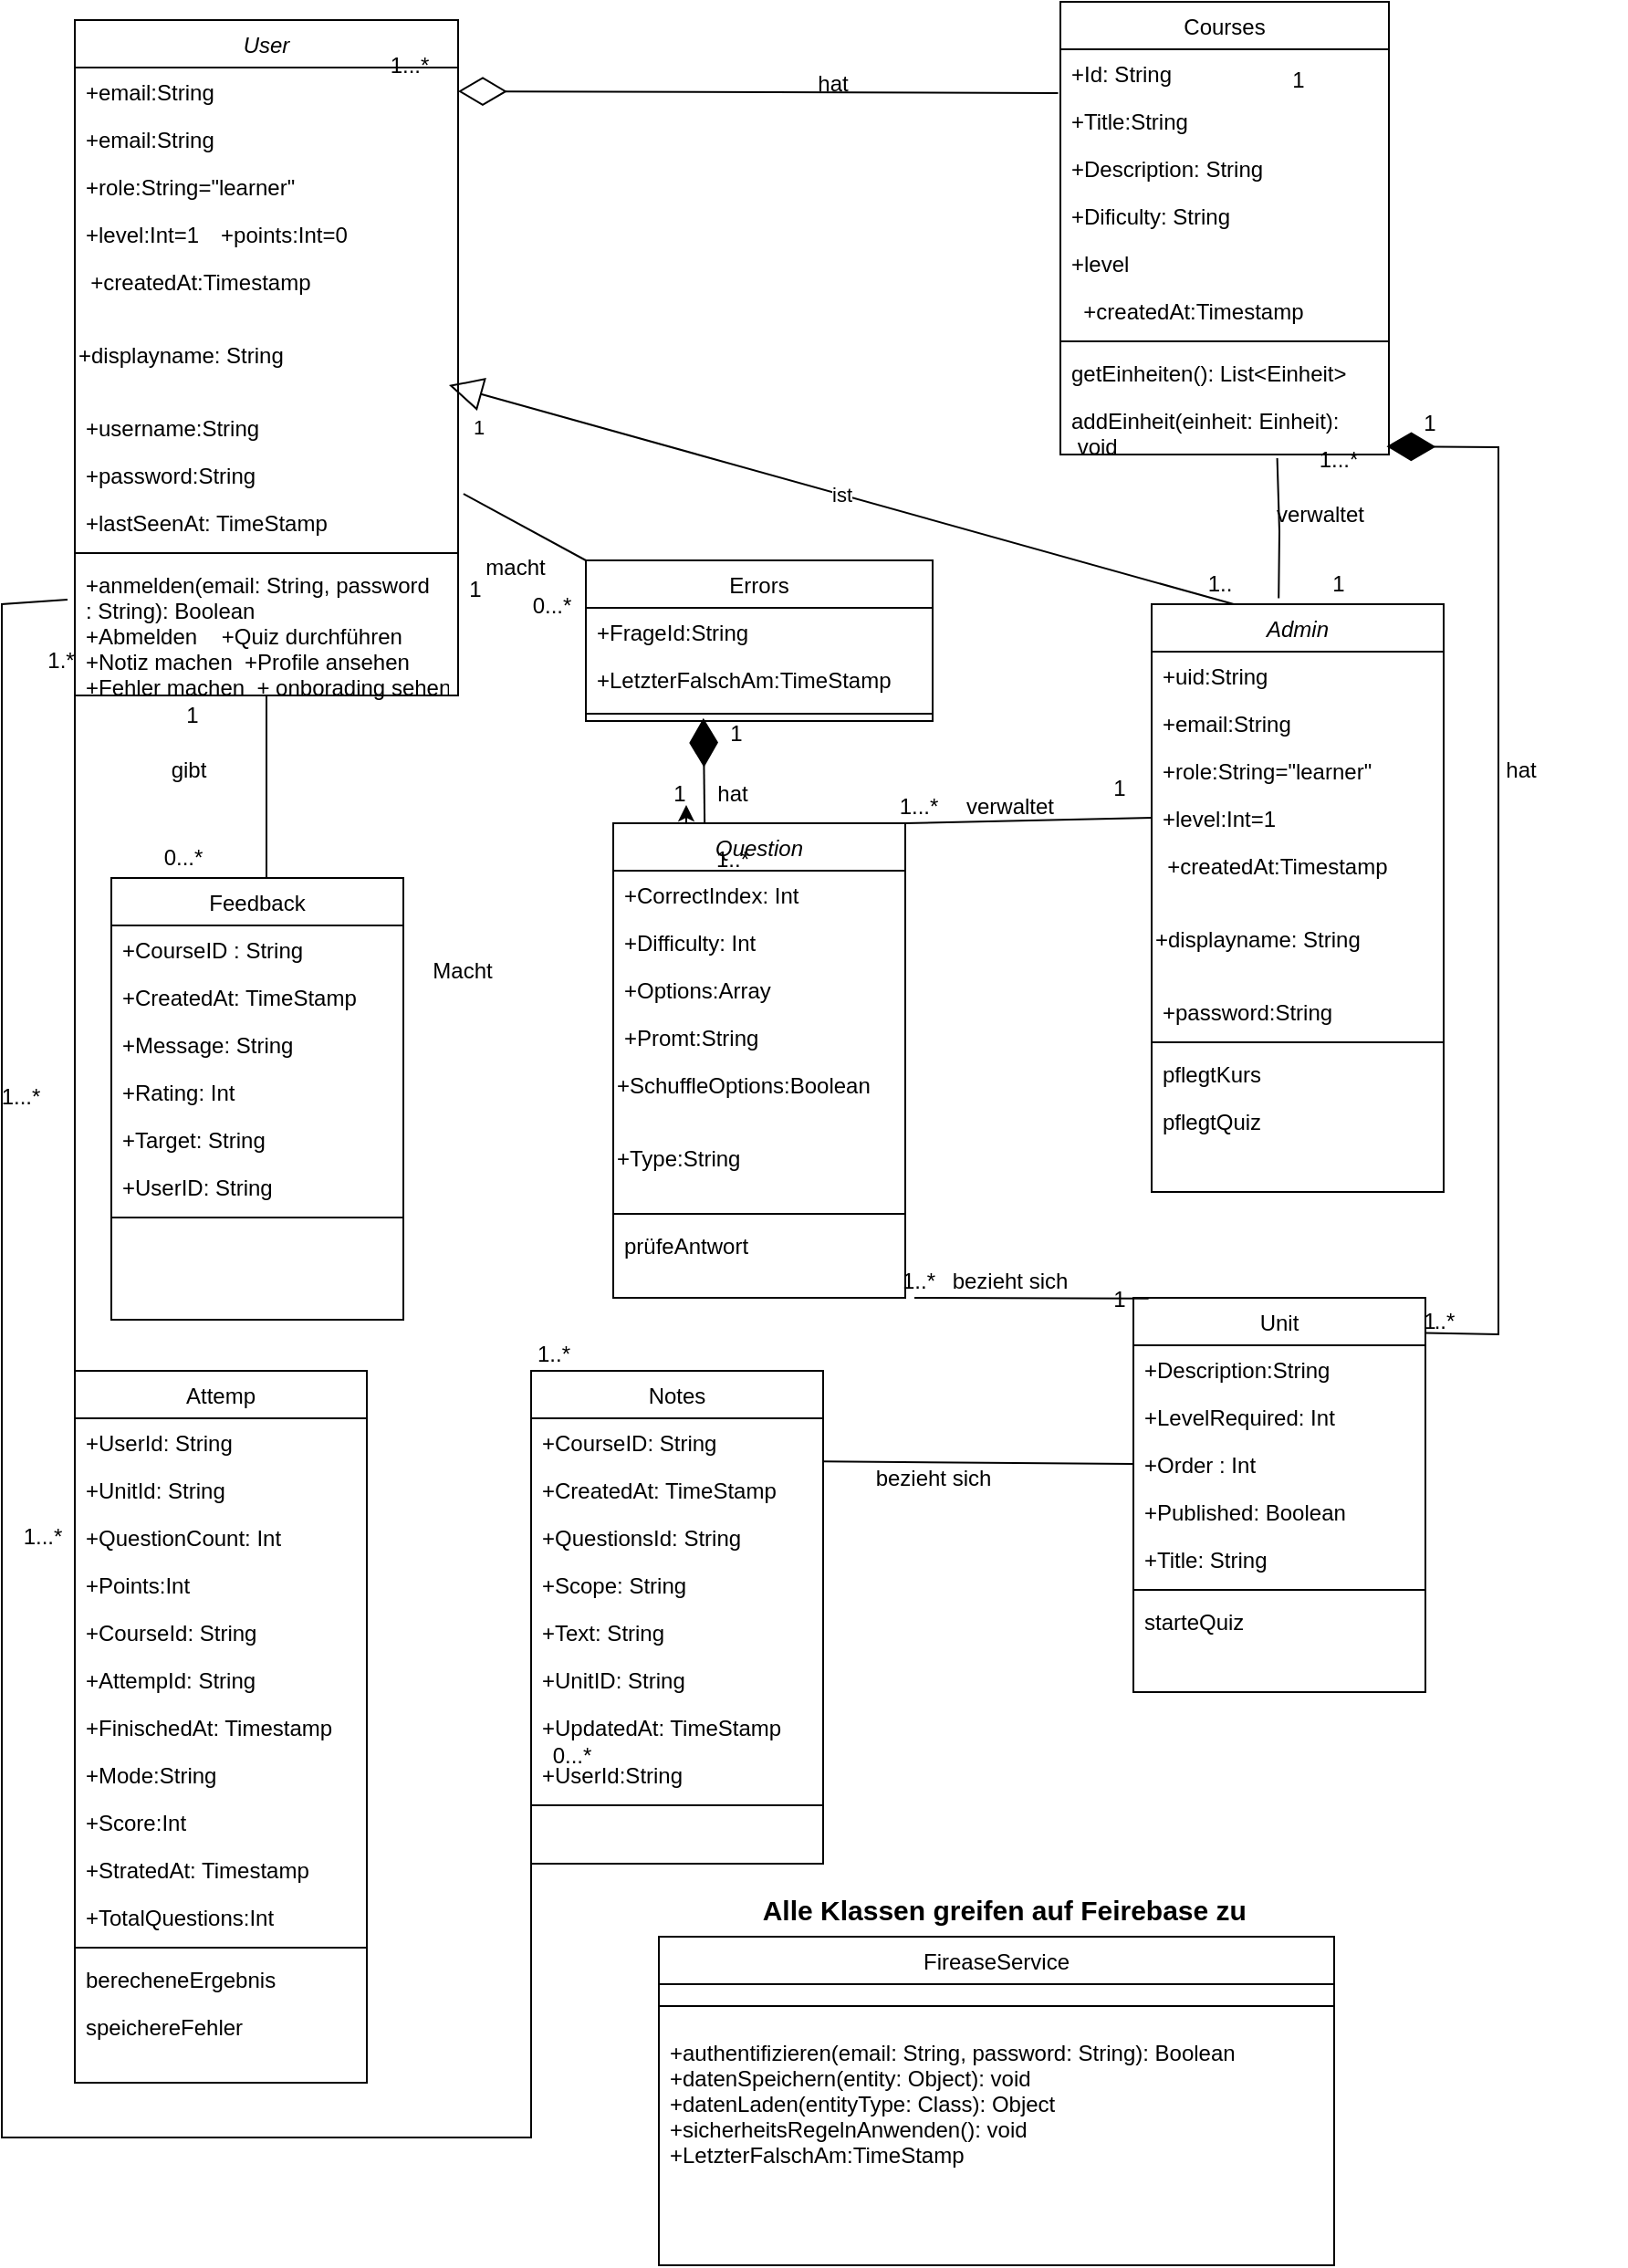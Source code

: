 <mxfile version="28.2.5">
  <diagram id="C5RBs43oDa-KdzZeNtuy" name="Page-1">
    <mxGraphModel dx="1303" dy="783" grid="1" gridSize="10" guides="1" tooltips="1" connect="1" arrows="1" fold="1" page="1" pageScale="1" pageWidth="827" pageHeight="1169" math="0" shadow="0">
      <root>
        <mxCell id="WIyWlLk6GJQsqaUBKTNV-0" />
        <mxCell id="WIyWlLk6GJQsqaUBKTNV-1" parent="WIyWlLk6GJQsqaUBKTNV-0" />
        <mxCell id="zkfFHV4jXpPFQw0GAbJ--0" value="User" style="swimlane;fontStyle=2;align=center;verticalAlign=top;childLayout=stackLayout;horizontal=1;startSize=26;horizontalStack=0;resizeParent=1;resizeLast=0;collapsible=1;marginBottom=0;rounded=0;shadow=0;strokeWidth=1;" parent="WIyWlLk6GJQsqaUBKTNV-1" vertex="1">
          <mxGeometry x="60" y="40" width="210" height="370" as="geometry">
            <mxRectangle x="230" y="140" width="160" height="26" as="alternateBounds" />
          </mxGeometry>
        </mxCell>
        <mxCell id="zkfFHV4jXpPFQw0GAbJ--2" value="+email:String" style="text;align=left;verticalAlign=top;spacingLeft=4;spacingRight=4;overflow=hidden;rotatable=0;points=[[0,0.5],[1,0.5]];portConstraint=eastwest;rounded=0;shadow=0;html=0;" parent="zkfFHV4jXpPFQw0GAbJ--0" vertex="1">
          <mxGeometry y="26" width="210" height="26" as="geometry" />
        </mxCell>
        <mxCell id="rGgKMOT6_fQqykuTg_0c-63" value="+email:String" style="text;align=left;verticalAlign=top;spacingLeft=4;spacingRight=4;overflow=hidden;rotatable=0;points=[[0,0.5],[1,0.5]];portConstraint=eastwest;rounded=0;shadow=0;html=0;" parent="zkfFHV4jXpPFQw0GAbJ--0" vertex="1">
          <mxGeometry y="52" width="210" height="26" as="geometry" />
        </mxCell>
        <mxCell id="zkfFHV4jXpPFQw0GAbJ--3" value="+role:String=&quot;learner&quot;" style="text;align=left;verticalAlign=top;spacingLeft=4;spacingRight=4;overflow=hidden;rotatable=0;points=[[0,0.5],[1,0.5]];portConstraint=eastwest;rounded=0;shadow=0;html=0;" parent="zkfFHV4jXpPFQw0GAbJ--0" vertex="1">
          <mxGeometry y="78" width="210" height="26" as="geometry" />
        </mxCell>
        <mxCell id="rGgKMOT6_fQqykuTg_0c-1" value="+level:Int=1 +points:Int=0" style="text;align=left;verticalAlign=top;spacingLeft=4;spacingRight=4;overflow=hidden;rotatable=0;points=[[0,0.5],[1,0.5]];portConstraint=eastwest;rounded=0;shadow=0;html=0;" parent="zkfFHV4jXpPFQw0GAbJ--0" vertex="1">
          <mxGeometry y="104" width="210" height="26" as="geometry" />
        </mxCell>
        <mxCell id="rGgKMOT6_fQqykuTg_0c-2" value="&amp;nbsp; +createdAt:Timestamp" style="text;whiteSpace=wrap;html=1;" parent="zkfFHV4jXpPFQw0GAbJ--0" vertex="1">
          <mxGeometry y="130" width="210" height="40" as="geometry" />
        </mxCell>
        <mxCell id="rGgKMOT6_fQqykuTg_0c-4" value="+displayname: String" style="text;whiteSpace=wrap;html=1;" parent="zkfFHV4jXpPFQw0GAbJ--0" vertex="1">
          <mxGeometry y="170" width="210" height="40" as="geometry" />
        </mxCell>
        <mxCell id="rGgKMOT6_fQqykuTg_0c-67" value="+username:String" style="text;align=left;verticalAlign=top;spacingLeft=4;spacingRight=4;overflow=hidden;rotatable=0;points=[[0,0.5],[1,0.5]];portConstraint=eastwest;rounded=0;shadow=0;html=0;" parent="zkfFHV4jXpPFQw0GAbJ--0" vertex="1">
          <mxGeometry y="210" width="210" height="26" as="geometry" />
        </mxCell>
        <mxCell id="rGgKMOT6_fQqykuTg_0c-6" value="+password:String" style="text;align=left;verticalAlign=top;spacingLeft=4;spacingRight=4;overflow=hidden;rotatable=0;points=[[0,0.5],[1,0.5]];portConstraint=eastwest;rounded=0;shadow=0;html=0;" parent="zkfFHV4jXpPFQw0GAbJ--0" vertex="1">
          <mxGeometry y="236" width="210" height="26" as="geometry" />
        </mxCell>
        <mxCell id="rGgKMOT6_fQqykuTg_0c-66" value="+lastSeenAt: TimeStamp" style="text;align=left;verticalAlign=top;spacingLeft=4;spacingRight=4;overflow=hidden;rotatable=0;points=[[0,0.5],[1,0.5]];portConstraint=eastwest;rounded=0;shadow=0;html=0;" parent="zkfFHV4jXpPFQw0GAbJ--0" vertex="1">
          <mxGeometry y="262" width="210" height="26" as="geometry" />
        </mxCell>
        <mxCell id="zkfFHV4jXpPFQw0GAbJ--4" value="" style="line;html=1;strokeWidth=1;align=left;verticalAlign=middle;spacingTop=-1;spacingLeft=3;spacingRight=3;rotatable=0;labelPosition=right;points=[];portConstraint=eastwest;" parent="zkfFHV4jXpPFQw0GAbJ--0" vertex="1">
          <mxGeometry y="288" width="210" height="8" as="geometry" />
        </mxCell>
        <mxCell id="zkfFHV4jXpPFQw0GAbJ--5" value="+anmelden(email: String, password&#xa;: String): Boolean&#xa;+Abmelden    +Quiz durchführen&#xa;+Notiz machen  +Profile ansehen&#xa;+Fehler machen  + onborading sehen&#xa;" style="text;align=left;verticalAlign=top;spacingLeft=4;spacingRight=4;overflow=hidden;rotatable=0;points=[[0,0.5],[1,0.5]];portConstraint=eastwest;" parent="zkfFHV4jXpPFQw0GAbJ--0" vertex="1">
          <mxGeometry y="296" width="210" height="74" as="geometry" />
        </mxCell>
        <mxCell id="zkfFHV4jXpPFQw0GAbJ--13" value="Errors" style="swimlane;fontStyle=0;align=center;verticalAlign=top;childLayout=stackLayout;horizontal=1;startSize=26;horizontalStack=0;resizeParent=1;resizeLast=0;collapsible=1;marginBottom=0;rounded=0;shadow=0;strokeWidth=1;" parent="WIyWlLk6GJQsqaUBKTNV-1" vertex="1">
          <mxGeometry x="340" y="336" width="190" height="88" as="geometry">
            <mxRectangle x="340" y="380" width="170" height="26" as="alternateBounds" />
          </mxGeometry>
        </mxCell>
        <mxCell id="zkfFHV4jXpPFQw0GAbJ--14" value="+FrageId:String" style="text;align=left;verticalAlign=top;spacingLeft=4;spacingRight=4;overflow=hidden;rotatable=0;points=[[0,0.5],[1,0.5]];portConstraint=eastwest;" parent="zkfFHV4jXpPFQw0GAbJ--13" vertex="1">
          <mxGeometry y="26" width="190" height="26" as="geometry" />
        </mxCell>
        <mxCell id="rGgKMOT6_fQqykuTg_0c-87" value="+LetzterFalschAm:TimeStamp" style="text;align=left;verticalAlign=top;spacingLeft=4;spacingRight=4;overflow=hidden;rotatable=0;points=[[0,0.5],[1,0.5]];portConstraint=eastwest;" parent="zkfFHV4jXpPFQw0GAbJ--13" vertex="1">
          <mxGeometry y="52" width="190" height="28" as="geometry" />
        </mxCell>
        <mxCell id="zkfFHV4jXpPFQw0GAbJ--15" value="" style="line;html=1;strokeWidth=1;align=left;verticalAlign=middle;spacingTop=-1;spacingLeft=3;spacingRight=3;rotatable=0;labelPosition=right;points=[];portConstraint=eastwest;" parent="zkfFHV4jXpPFQw0GAbJ--13" vertex="1">
          <mxGeometry y="80" width="190" height="8" as="geometry" />
        </mxCell>
        <mxCell id="zkfFHV4jXpPFQw0GAbJ--17" value="Courses" style="swimlane;fontStyle=0;align=center;verticalAlign=top;childLayout=stackLayout;horizontal=1;startSize=26;horizontalStack=0;resizeParent=1;resizeLast=0;collapsible=1;marginBottom=0;rounded=0;shadow=0;strokeWidth=1;" parent="WIyWlLk6GJQsqaUBKTNV-1" vertex="1">
          <mxGeometry x="600" y="30" width="180" height="248" as="geometry">
            <mxRectangle x="550" y="140" width="160" height="26" as="alternateBounds" />
          </mxGeometry>
        </mxCell>
        <mxCell id="zkfFHV4jXpPFQw0GAbJ--18" value="+Id: String" style="text;align=left;verticalAlign=top;spacingLeft=4;spacingRight=4;overflow=hidden;rotatable=0;points=[[0,0.5],[1,0.5]];portConstraint=eastwest;" parent="zkfFHV4jXpPFQw0GAbJ--17" vertex="1">
          <mxGeometry y="26" width="180" height="26" as="geometry" />
        </mxCell>
        <mxCell id="zkfFHV4jXpPFQw0GAbJ--19" value="+Title:String" style="text;align=left;verticalAlign=top;spacingLeft=4;spacingRight=4;overflow=hidden;rotatable=0;points=[[0,0.5],[1,0.5]];portConstraint=eastwest;rounded=0;shadow=0;html=0;" parent="zkfFHV4jXpPFQw0GAbJ--17" vertex="1">
          <mxGeometry y="52" width="180" height="26" as="geometry" />
        </mxCell>
        <mxCell id="zkfFHV4jXpPFQw0GAbJ--20" value="+Description: String" style="text;align=left;verticalAlign=top;spacingLeft=4;spacingRight=4;overflow=hidden;rotatable=0;points=[[0,0.5],[1,0.5]];portConstraint=eastwest;rounded=0;shadow=0;html=0;" parent="zkfFHV4jXpPFQw0GAbJ--17" vertex="1">
          <mxGeometry y="78" width="180" height="26" as="geometry" />
        </mxCell>
        <mxCell id="zkfFHV4jXpPFQw0GAbJ--21" value="+Dificulty: String" style="text;align=left;verticalAlign=top;spacingLeft=4;spacingRight=4;overflow=hidden;rotatable=0;points=[[0,0.5],[1,0.5]];portConstraint=eastwest;rounded=0;shadow=0;html=0;" parent="zkfFHV4jXpPFQw0GAbJ--17" vertex="1">
          <mxGeometry y="104" width="180" height="26" as="geometry" />
        </mxCell>
        <mxCell id="rGgKMOT6_fQqykuTg_0c-62" value="+level" style="text;align=left;verticalAlign=top;spacingLeft=4;spacingRight=4;overflow=hidden;rotatable=0;points=[[0,0.5],[1,0.5]];portConstraint=eastwest;rounded=0;shadow=0;html=0;" parent="zkfFHV4jXpPFQw0GAbJ--17" vertex="1">
          <mxGeometry y="130" width="180" height="26" as="geometry" />
        </mxCell>
        <mxCell id="zkfFHV4jXpPFQw0GAbJ--22" value="  +createdAt:Timestamp" style="text;align=left;verticalAlign=top;spacingLeft=4;spacingRight=4;overflow=hidden;rotatable=0;points=[[0,0.5],[1,0.5]];portConstraint=eastwest;rounded=0;shadow=0;html=0;" parent="zkfFHV4jXpPFQw0GAbJ--17" vertex="1">
          <mxGeometry y="156" width="180" height="26" as="geometry" />
        </mxCell>
        <mxCell id="zkfFHV4jXpPFQw0GAbJ--23" value="" style="line;html=1;strokeWidth=1;align=left;verticalAlign=middle;spacingTop=-1;spacingLeft=3;spacingRight=3;rotatable=0;labelPosition=right;points=[];portConstraint=eastwest;" parent="zkfFHV4jXpPFQw0GAbJ--17" vertex="1">
          <mxGeometry y="182" width="180" height="8" as="geometry" />
        </mxCell>
        <mxCell id="zkfFHV4jXpPFQw0GAbJ--24" value="getEinheiten(): List&lt;Einheit&gt;" style="text;align=left;verticalAlign=top;spacingLeft=4;spacingRight=4;overflow=hidden;rotatable=0;points=[[0,0.5],[1,0.5]];portConstraint=eastwest;" parent="zkfFHV4jXpPFQw0GAbJ--17" vertex="1">
          <mxGeometry y="190" width="180" height="26" as="geometry" />
        </mxCell>
        <mxCell id="zkfFHV4jXpPFQw0GAbJ--25" value="addEinheit(einheit: Einheit):&#xa; void" style="text;align=left;verticalAlign=top;spacingLeft=4;spacingRight=4;overflow=hidden;rotatable=0;points=[[0,0.5],[1,0.5]];portConstraint=eastwest;" parent="zkfFHV4jXpPFQw0GAbJ--17" vertex="1">
          <mxGeometry y="216" width="180" height="32" as="geometry" />
        </mxCell>
        <mxCell id="rGgKMOT6_fQqykuTg_0c-7" value="Admin" style="swimlane;fontStyle=2;align=center;verticalAlign=top;childLayout=stackLayout;horizontal=1;startSize=26;horizontalStack=0;resizeParent=1;resizeLast=0;collapsible=1;marginBottom=0;rounded=0;shadow=0;strokeWidth=1;" parent="WIyWlLk6GJQsqaUBKTNV-1" vertex="1">
          <mxGeometry x="650" y="360" width="160" height="322" as="geometry">
            <mxRectangle x="230" y="140" width="160" height="26" as="alternateBounds" />
          </mxGeometry>
        </mxCell>
        <mxCell id="rGgKMOT6_fQqykuTg_0c-8" value="+uid:String " style="text;align=left;verticalAlign=top;spacingLeft=4;spacingRight=4;overflow=hidden;rotatable=0;points=[[0,0.5],[1,0.5]];portConstraint=eastwest;" parent="rGgKMOT6_fQqykuTg_0c-7" vertex="1">
          <mxGeometry y="26" width="160" height="26" as="geometry" />
        </mxCell>
        <mxCell id="rGgKMOT6_fQqykuTg_0c-9" value="+email:String" style="text;align=left;verticalAlign=top;spacingLeft=4;spacingRight=4;overflow=hidden;rotatable=0;points=[[0,0.5],[1,0.5]];portConstraint=eastwest;rounded=0;shadow=0;html=0;" parent="rGgKMOT6_fQqykuTg_0c-7" vertex="1">
          <mxGeometry y="52" width="160" height="26" as="geometry" />
        </mxCell>
        <mxCell id="rGgKMOT6_fQqykuTg_0c-10" value="+role:String=&quot;learner&quot;" style="text;align=left;verticalAlign=top;spacingLeft=4;spacingRight=4;overflow=hidden;rotatable=0;points=[[0,0.5],[1,0.5]];portConstraint=eastwest;rounded=0;shadow=0;html=0;" parent="rGgKMOT6_fQqykuTg_0c-7" vertex="1">
          <mxGeometry y="78" width="160" height="26" as="geometry" />
        </mxCell>
        <mxCell id="rGgKMOT6_fQqykuTg_0c-11" value="+level:Int=1 " style="text;align=left;verticalAlign=top;spacingLeft=4;spacingRight=4;overflow=hidden;rotatable=0;points=[[0,0.5],[1,0.5]];portConstraint=eastwest;rounded=0;shadow=0;html=0;" parent="rGgKMOT6_fQqykuTg_0c-7" vertex="1">
          <mxGeometry y="104" width="160" height="26" as="geometry" />
        </mxCell>
        <mxCell id="rGgKMOT6_fQqykuTg_0c-12" value="&amp;nbsp; +createdAt:Timestamp" style="text;whiteSpace=wrap;html=1;" parent="rGgKMOT6_fQqykuTg_0c-7" vertex="1">
          <mxGeometry y="130" width="160" height="40" as="geometry" />
        </mxCell>
        <mxCell id="rGgKMOT6_fQqykuTg_0c-13" value="+displayname: String" style="text;whiteSpace=wrap;html=1;" parent="rGgKMOT6_fQqykuTg_0c-7" vertex="1">
          <mxGeometry y="170" width="160" height="40" as="geometry" />
        </mxCell>
        <mxCell id="rGgKMOT6_fQqykuTg_0c-14" value="+password:String" style="text;align=left;verticalAlign=top;spacingLeft=4;spacingRight=4;overflow=hidden;rotatable=0;points=[[0,0.5],[1,0.5]];portConstraint=eastwest;rounded=0;shadow=0;html=0;" parent="rGgKMOT6_fQqykuTg_0c-7" vertex="1">
          <mxGeometry y="210" width="160" height="26" as="geometry" />
        </mxCell>
        <mxCell id="rGgKMOT6_fQqykuTg_0c-15" value="" style="line;html=1;strokeWidth=1;align=left;verticalAlign=middle;spacingTop=-1;spacingLeft=3;spacingRight=3;rotatable=0;labelPosition=right;points=[];portConstraint=eastwest;" parent="rGgKMOT6_fQqykuTg_0c-7" vertex="1">
          <mxGeometry y="236" width="160" height="8" as="geometry" />
        </mxCell>
        <mxCell id="rGgKMOT6_fQqykuTg_0c-16" value="pflegtKurs" style="text;align=left;verticalAlign=top;spacingLeft=4;spacingRight=4;overflow=hidden;rotatable=0;points=[[0,0.5],[1,0.5]];portConstraint=eastwest;" parent="rGgKMOT6_fQqykuTg_0c-7" vertex="1">
          <mxGeometry y="244" width="160" height="26" as="geometry" />
        </mxCell>
        <mxCell id="rGgKMOT6_fQqykuTg_0c-97" value="pflegtQuiz" style="text;align=left;verticalAlign=top;spacingLeft=4;spacingRight=4;overflow=hidden;rotatable=0;points=[[0,0.5],[1,0.5]];portConstraint=eastwest;" parent="rGgKMOT6_fQqykuTg_0c-7" vertex="1">
          <mxGeometry y="270" width="160" height="26" as="geometry" />
        </mxCell>
        <mxCell id="rGgKMOT6_fQqykuTg_0c-17" value="Notes" style="swimlane;fontStyle=0;align=center;verticalAlign=top;childLayout=stackLayout;horizontal=1;startSize=26;horizontalStack=0;resizeParent=1;resizeLast=0;collapsible=1;marginBottom=0;rounded=0;shadow=0;strokeWidth=1;" parent="WIyWlLk6GJQsqaUBKTNV-1" vertex="1">
          <mxGeometry x="310" y="780" width="160" height="270" as="geometry">
            <mxRectangle x="550" y="140" width="160" height="26" as="alternateBounds" />
          </mxGeometry>
        </mxCell>
        <mxCell id="rGgKMOT6_fQqykuTg_0c-18" value="+CourseID: String" style="text;align=left;verticalAlign=top;spacingLeft=4;spacingRight=4;overflow=hidden;rotatable=0;points=[[0,0.5],[1,0.5]];portConstraint=eastwest;" parent="rGgKMOT6_fQqykuTg_0c-17" vertex="1">
          <mxGeometry y="26" width="160" height="26" as="geometry" />
        </mxCell>
        <mxCell id="rGgKMOT6_fQqykuTg_0c-19" value="+CreatedAt: TimeStamp" style="text;align=left;verticalAlign=top;spacingLeft=4;spacingRight=4;overflow=hidden;rotatable=0;points=[[0,0.5],[1,0.5]];portConstraint=eastwest;rounded=0;shadow=0;html=0;" parent="rGgKMOT6_fQqykuTg_0c-17" vertex="1">
          <mxGeometry y="52" width="160" height="26" as="geometry" />
        </mxCell>
        <mxCell id="rGgKMOT6_fQqykuTg_0c-20" value="+QuestionsId: String" style="text;align=left;verticalAlign=top;spacingLeft=4;spacingRight=4;overflow=hidden;rotatable=0;points=[[0,0.5],[1,0.5]];portConstraint=eastwest;rounded=0;shadow=0;html=0;" parent="rGgKMOT6_fQqykuTg_0c-17" vertex="1">
          <mxGeometry y="78" width="160" height="26" as="geometry" />
        </mxCell>
        <mxCell id="rGgKMOT6_fQqykuTg_0c-21" value="+Scope: String" style="text;align=left;verticalAlign=top;spacingLeft=4;spacingRight=4;overflow=hidden;rotatable=0;points=[[0,0.5],[1,0.5]];portConstraint=eastwest;rounded=0;shadow=0;html=0;" parent="rGgKMOT6_fQqykuTg_0c-17" vertex="1">
          <mxGeometry y="104" width="160" height="26" as="geometry" />
        </mxCell>
        <mxCell id="rGgKMOT6_fQqykuTg_0c-90" value="+Text: String" style="text;align=left;verticalAlign=top;spacingLeft=4;spacingRight=4;overflow=hidden;rotatable=0;points=[[0,0.5],[1,0.5]];portConstraint=eastwest;" parent="rGgKMOT6_fQqykuTg_0c-17" vertex="1">
          <mxGeometry y="130" width="160" height="26" as="geometry" />
        </mxCell>
        <mxCell id="rGgKMOT6_fQqykuTg_0c-88" value="+UnitID: String" style="text;align=left;verticalAlign=top;spacingLeft=4;spacingRight=4;overflow=hidden;rotatable=0;points=[[0,0.5],[1,0.5]];portConstraint=eastwest;" parent="rGgKMOT6_fQqykuTg_0c-17" vertex="1">
          <mxGeometry y="156" width="160" height="26" as="geometry" />
        </mxCell>
        <mxCell id="rGgKMOT6_fQqykuTg_0c-89" value="+UpdatedAt: TimeStamp" style="text;align=left;verticalAlign=top;spacingLeft=4;spacingRight=4;overflow=hidden;rotatable=0;points=[[0,0.5],[1,0.5]];portConstraint=eastwest;" parent="rGgKMOT6_fQqykuTg_0c-17" vertex="1">
          <mxGeometry y="182" width="160" height="26" as="geometry" />
        </mxCell>
        <mxCell id="rGgKMOT6_fQqykuTg_0c-22" value="+UserId:String" style="text;align=left;verticalAlign=top;spacingLeft=4;spacingRight=4;overflow=hidden;rotatable=0;points=[[0,0.5],[1,0.5]];portConstraint=eastwest;rounded=0;shadow=0;html=0;" parent="rGgKMOT6_fQqykuTg_0c-17" vertex="1">
          <mxGeometry y="208" width="160" height="26" as="geometry" />
        </mxCell>
        <mxCell id="rGgKMOT6_fQqykuTg_0c-23" value="" style="line;html=1;strokeWidth=1;align=left;verticalAlign=middle;spacingTop=-1;spacingLeft=3;spacingRight=3;rotatable=0;labelPosition=right;points=[];portConstraint=eastwest;" parent="rGgKMOT6_fQqykuTg_0c-17" vertex="1">
          <mxGeometry y="234" width="160" height="8" as="geometry" />
        </mxCell>
        <mxCell id="rGgKMOT6_fQqykuTg_0c-24" value=" " style="text;align=left;verticalAlign=top;spacingLeft=4;spacingRight=4;overflow=hidden;rotatable=0;points=[[0,0.5],[1,0.5]];portConstraint=eastwest;" parent="rGgKMOT6_fQqykuTg_0c-17" vertex="1">
          <mxGeometry y="242" width="160" height="26" as="geometry" />
        </mxCell>
        <mxCell id="rGgKMOT6_fQqykuTg_0c-26" value="Attemp" style="swimlane;fontStyle=0;align=center;verticalAlign=top;childLayout=stackLayout;horizontal=1;startSize=26;horizontalStack=0;resizeParent=1;resizeLast=0;collapsible=1;marginBottom=0;rounded=0;shadow=0;strokeWidth=1;" parent="WIyWlLk6GJQsqaUBKTNV-1" vertex="1">
          <mxGeometry x="60" y="780" width="160" height="390" as="geometry">
            <mxRectangle x="550" y="140" width="160" height="26" as="alternateBounds" />
          </mxGeometry>
        </mxCell>
        <mxCell id="rGgKMOT6_fQqykuTg_0c-27" value="+UserId: String" style="text;align=left;verticalAlign=top;spacingLeft=4;spacingRight=4;overflow=hidden;rotatable=0;points=[[0,0.5],[1,0.5]];portConstraint=eastwest;" parent="rGgKMOT6_fQqykuTg_0c-26" vertex="1">
          <mxGeometry y="26" width="160" height="26" as="geometry" />
        </mxCell>
        <mxCell id="rGgKMOT6_fQqykuTg_0c-28" value="+UnitId: String" style="text;align=left;verticalAlign=top;spacingLeft=4;spacingRight=4;overflow=hidden;rotatable=0;points=[[0,0.5],[1,0.5]];portConstraint=eastwest;rounded=0;shadow=0;html=0;" parent="rGgKMOT6_fQqykuTg_0c-26" vertex="1">
          <mxGeometry y="52" width="160" height="26" as="geometry" />
        </mxCell>
        <mxCell id="rGgKMOT6_fQqykuTg_0c-29" value="+QuestionCount: Int" style="text;align=left;verticalAlign=top;spacingLeft=4;spacingRight=4;overflow=hidden;rotatable=0;points=[[0,0.5],[1,0.5]];portConstraint=eastwest;rounded=0;shadow=0;html=0;" parent="rGgKMOT6_fQqykuTg_0c-26" vertex="1">
          <mxGeometry y="78" width="160" height="26" as="geometry" />
        </mxCell>
        <mxCell id="rGgKMOT6_fQqykuTg_0c-30" value="+Points:Int" style="text;align=left;verticalAlign=top;spacingLeft=4;spacingRight=4;overflow=hidden;rotatable=0;points=[[0,0.5],[1,0.5]];portConstraint=eastwest;rounded=0;shadow=0;html=0;" parent="rGgKMOT6_fQqykuTg_0c-26" vertex="1">
          <mxGeometry y="104" width="160" height="26" as="geometry" />
        </mxCell>
        <mxCell id="rGgKMOT6_fQqykuTg_0c-70" value="+CourseId: String" style="text;align=left;verticalAlign=top;spacingLeft=4;spacingRight=4;overflow=hidden;rotatable=0;points=[[0,0.5],[1,0.5]];portConstraint=eastwest;rounded=0;shadow=0;html=0;" parent="rGgKMOT6_fQqykuTg_0c-26" vertex="1">
          <mxGeometry y="130" width="160" height="26" as="geometry" />
        </mxCell>
        <mxCell id="rGgKMOT6_fQqykuTg_0c-31" value="+AttempId: String" style="text;align=left;verticalAlign=top;spacingLeft=4;spacingRight=4;overflow=hidden;rotatable=0;points=[[0,0.5],[1,0.5]];portConstraint=eastwest;rounded=0;shadow=0;html=0;" parent="rGgKMOT6_fQqykuTg_0c-26" vertex="1">
          <mxGeometry y="156" width="160" height="26" as="geometry" />
        </mxCell>
        <mxCell id="rGgKMOT6_fQqykuTg_0c-74" value="+FinischedAt: Timestamp" style="text;align=left;verticalAlign=top;spacingLeft=4;spacingRight=4;overflow=hidden;rotatable=0;points=[[0,0.5],[1,0.5]];portConstraint=eastwest;rounded=0;shadow=0;html=0;" parent="rGgKMOT6_fQqykuTg_0c-26" vertex="1">
          <mxGeometry y="182" width="160" height="26" as="geometry" />
        </mxCell>
        <mxCell id="rGgKMOT6_fQqykuTg_0c-73" value="+Mode:String" style="text;align=left;verticalAlign=top;spacingLeft=4;spacingRight=4;overflow=hidden;rotatable=0;points=[[0,0.5],[1,0.5]];portConstraint=eastwest;rounded=0;shadow=0;html=0;" parent="rGgKMOT6_fQqykuTg_0c-26" vertex="1">
          <mxGeometry y="208" width="160" height="26" as="geometry" />
        </mxCell>
        <mxCell id="rGgKMOT6_fQqykuTg_0c-72" value="+Score:Int" style="text;align=left;verticalAlign=top;spacingLeft=4;spacingRight=4;overflow=hidden;rotatable=0;points=[[0,0.5],[1,0.5]];portConstraint=eastwest;rounded=0;shadow=0;html=0;" parent="rGgKMOT6_fQqykuTg_0c-26" vertex="1">
          <mxGeometry y="234" width="160" height="26" as="geometry" />
        </mxCell>
        <mxCell id="rGgKMOT6_fQqykuTg_0c-105" value="+StratedAt: Timestamp" style="text;align=left;verticalAlign=top;spacingLeft=4;spacingRight=4;overflow=hidden;rotatable=0;points=[[0,0.5],[1,0.5]];portConstraint=eastwest;rounded=0;shadow=0;html=0;" parent="rGgKMOT6_fQqykuTg_0c-26" vertex="1">
          <mxGeometry y="260" width="160" height="26" as="geometry" />
        </mxCell>
        <mxCell id="rGgKMOT6_fQqykuTg_0c-107" value="+TotalQuestions:Int" style="text;align=left;verticalAlign=top;spacingLeft=4;spacingRight=4;overflow=hidden;rotatable=0;points=[[0,0.5],[1,0.5]];portConstraint=eastwest;rounded=0;shadow=0;html=0;" parent="rGgKMOT6_fQqykuTg_0c-26" vertex="1">
          <mxGeometry y="286" width="160" height="26" as="geometry" />
        </mxCell>
        <mxCell id="rGgKMOT6_fQqykuTg_0c-32" value="" style="line;html=1;strokeWidth=1;align=left;verticalAlign=middle;spacingTop=-1;spacingLeft=3;spacingRight=3;rotatable=0;labelPosition=right;points=[];portConstraint=eastwest;" parent="rGgKMOT6_fQqykuTg_0c-26" vertex="1">
          <mxGeometry y="312" width="160" height="8" as="geometry" />
        </mxCell>
        <mxCell id="rGgKMOT6_fQqykuTg_0c-33" value="berecheneErgebnis" style="text;align=left;verticalAlign=top;spacingLeft=4;spacingRight=4;overflow=hidden;rotatable=0;points=[[0,0.5],[1,0.5]];portConstraint=eastwest;" parent="rGgKMOT6_fQqykuTg_0c-26" vertex="1">
          <mxGeometry y="320" width="160" height="26" as="geometry" />
        </mxCell>
        <mxCell id="rGgKMOT6_fQqykuTg_0c-34" value="speichereFehler" style="text;align=left;verticalAlign=top;spacingLeft=4;spacingRight=4;overflow=hidden;rotatable=0;points=[[0,0.5],[1,0.5]];portConstraint=eastwest;" parent="rGgKMOT6_fQqykuTg_0c-26" vertex="1">
          <mxGeometry y="346" width="160" height="26" as="geometry" />
        </mxCell>
        <mxCell id="rGgKMOT6_fQqykuTg_0c-35" value="Unit" style="swimlane;fontStyle=0;align=center;verticalAlign=top;childLayout=stackLayout;horizontal=1;startSize=26;horizontalStack=0;resizeParent=1;resizeLast=0;collapsible=1;marginBottom=0;rounded=0;shadow=0;strokeWidth=1;" parent="WIyWlLk6GJQsqaUBKTNV-1" vertex="1">
          <mxGeometry x="640" y="740" width="160" height="216" as="geometry">
            <mxRectangle x="550" y="140" width="160" height="26" as="alternateBounds" />
          </mxGeometry>
        </mxCell>
        <mxCell id="rGgKMOT6_fQqykuTg_0c-36" value="+Description:String" style="text;align=left;verticalAlign=top;spacingLeft=4;spacingRight=4;overflow=hidden;rotatable=0;points=[[0,0.5],[1,0.5]];portConstraint=eastwest;" parent="rGgKMOT6_fQqykuTg_0c-35" vertex="1">
          <mxGeometry y="26" width="160" height="26" as="geometry" />
        </mxCell>
        <mxCell id="rGgKMOT6_fQqykuTg_0c-37" value="+LevelRequired: Int" style="text;align=left;verticalAlign=top;spacingLeft=4;spacingRight=4;overflow=hidden;rotatable=0;points=[[0,0.5],[1,0.5]];portConstraint=eastwest;rounded=0;shadow=0;html=0;" parent="rGgKMOT6_fQqykuTg_0c-35" vertex="1">
          <mxGeometry y="52" width="160" height="26" as="geometry" />
        </mxCell>
        <mxCell id="rGgKMOT6_fQqykuTg_0c-38" value="+Order : Int" style="text;align=left;verticalAlign=top;spacingLeft=4;spacingRight=4;overflow=hidden;rotatable=0;points=[[0,0.5],[1,0.5]];portConstraint=eastwest;rounded=0;shadow=0;html=0;" parent="rGgKMOT6_fQqykuTg_0c-35" vertex="1">
          <mxGeometry y="78" width="160" height="26" as="geometry" />
        </mxCell>
        <mxCell id="rGgKMOT6_fQqykuTg_0c-39" value="+Published: Boolean" style="text;align=left;verticalAlign=top;spacingLeft=4;spacingRight=4;overflow=hidden;rotatable=0;points=[[0,0.5],[1,0.5]];portConstraint=eastwest;rounded=0;shadow=0;html=0;" parent="rGgKMOT6_fQqykuTg_0c-35" vertex="1">
          <mxGeometry y="104" width="160" height="26" as="geometry" />
        </mxCell>
        <mxCell id="rGgKMOT6_fQqykuTg_0c-40" value="+Title: String" style="text;align=left;verticalAlign=top;spacingLeft=4;spacingRight=4;overflow=hidden;rotatable=0;points=[[0,0.5],[1,0.5]];portConstraint=eastwest;rounded=0;shadow=0;html=0;" parent="rGgKMOT6_fQqykuTg_0c-35" vertex="1">
          <mxGeometry y="130" width="160" height="26" as="geometry" />
        </mxCell>
        <mxCell id="rGgKMOT6_fQqykuTg_0c-41" value="" style="line;html=1;strokeWidth=1;align=left;verticalAlign=middle;spacingTop=-1;spacingLeft=3;spacingRight=3;rotatable=0;labelPosition=right;points=[];portConstraint=eastwest;" parent="rGgKMOT6_fQqykuTg_0c-35" vertex="1">
          <mxGeometry y="156" width="160" height="8" as="geometry" />
        </mxCell>
        <mxCell id="rGgKMOT6_fQqykuTg_0c-42" value="starteQuiz" style="text;align=left;verticalAlign=top;spacingLeft=4;spacingRight=4;overflow=hidden;rotatable=0;points=[[0,0.5],[1,0.5]];portConstraint=eastwest;" parent="rGgKMOT6_fQqykuTg_0c-35" vertex="1">
          <mxGeometry y="164" width="160" height="26" as="geometry" />
        </mxCell>
        <mxCell id="rGgKMOT6_fQqykuTg_0c-43" value=" " style="text;align=left;verticalAlign=top;spacingLeft=4;spacingRight=4;overflow=hidden;rotatable=0;points=[[0,0.5],[1,0.5]];portConstraint=eastwest;" parent="rGgKMOT6_fQqykuTg_0c-35" vertex="1">
          <mxGeometry y="190" width="160" height="26" as="geometry" />
        </mxCell>
        <mxCell id="rGgKMOT6_fQqykuTg_0c-44" value="Feedback" style="swimlane;fontStyle=0;align=center;verticalAlign=top;childLayout=stackLayout;horizontal=1;startSize=26;horizontalStack=0;resizeParent=1;resizeLast=0;collapsible=1;marginBottom=0;rounded=0;shadow=0;strokeWidth=1;" parent="WIyWlLk6GJQsqaUBKTNV-1" vertex="1">
          <mxGeometry x="80" y="510" width="160" height="242" as="geometry">
            <mxRectangle x="550" y="140" width="160" height="26" as="alternateBounds" />
          </mxGeometry>
        </mxCell>
        <mxCell id="rGgKMOT6_fQqykuTg_0c-45" value="+CourseID : String" style="text;align=left;verticalAlign=top;spacingLeft=4;spacingRight=4;overflow=hidden;rotatable=0;points=[[0,0.5],[1,0.5]];portConstraint=eastwest;" parent="rGgKMOT6_fQqykuTg_0c-44" vertex="1">
          <mxGeometry y="26" width="160" height="26" as="geometry" />
        </mxCell>
        <mxCell id="rGgKMOT6_fQqykuTg_0c-46" value="+CreatedAt: TimeStamp" style="text;align=left;verticalAlign=top;spacingLeft=4;spacingRight=4;overflow=hidden;rotatable=0;points=[[0,0.5],[1,0.5]];portConstraint=eastwest;rounded=0;shadow=0;html=0;" parent="rGgKMOT6_fQqykuTg_0c-44" vertex="1">
          <mxGeometry y="52" width="160" height="26" as="geometry" />
        </mxCell>
        <mxCell id="rGgKMOT6_fQqykuTg_0c-47" value="+Message: String" style="text;align=left;verticalAlign=top;spacingLeft=4;spacingRight=4;overflow=hidden;rotatable=0;points=[[0,0.5],[1,0.5]];portConstraint=eastwest;rounded=0;shadow=0;html=0;" parent="rGgKMOT6_fQqykuTg_0c-44" vertex="1">
          <mxGeometry y="78" width="160" height="26" as="geometry" />
        </mxCell>
        <mxCell id="rGgKMOT6_fQqykuTg_0c-48" value="+Rating: Int" style="text;align=left;verticalAlign=top;spacingLeft=4;spacingRight=4;overflow=hidden;rotatable=0;points=[[0,0.5],[1,0.5]];portConstraint=eastwest;rounded=0;shadow=0;html=0;" parent="rGgKMOT6_fQqykuTg_0c-44" vertex="1">
          <mxGeometry y="104" width="160" height="26" as="geometry" />
        </mxCell>
        <mxCell id="rGgKMOT6_fQqykuTg_0c-49" value="+Target: String" style="text;align=left;verticalAlign=top;spacingLeft=4;spacingRight=4;overflow=hidden;rotatable=0;points=[[0,0.5],[1,0.5]];portConstraint=eastwest;rounded=0;shadow=0;html=0;" parent="rGgKMOT6_fQqykuTg_0c-44" vertex="1">
          <mxGeometry y="130" width="160" height="26" as="geometry" />
        </mxCell>
        <mxCell id="rGgKMOT6_fQqykuTg_0c-65" value="+UserID: String" style="text;align=left;verticalAlign=top;spacingLeft=4;spacingRight=4;overflow=hidden;rotatable=0;points=[[0,0.5],[1,0.5]];portConstraint=eastwest;rounded=0;shadow=0;html=0;" parent="rGgKMOT6_fQqykuTg_0c-44" vertex="1">
          <mxGeometry y="156" width="160" height="26" as="geometry" />
        </mxCell>
        <mxCell id="rGgKMOT6_fQqykuTg_0c-50" value="" style="line;html=1;strokeWidth=1;align=left;verticalAlign=middle;spacingTop=-1;spacingLeft=3;spacingRight=3;rotatable=0;labelPosition=right;points=[];portConstraint=eastwest;" parent="rGgKMOT6_fQqykuTg_0c-44" vertex="1">
          <mxGeometry y="182" width="160" height="8" as="geometry" />
        </mxCell>
        <mxCell id="rGgKMOT6_fQqykuTg_0c-51" value=" " style="text;align=left;verticalAlign=top;spacingLeft=4;spacingRight=4;overflow=hidden;rotatable=0;points=[[0,0.5],[1,0.5]];portConstraint=eastwest;" parent="rGgKMOT6_fQqykuTg_0c-44" vertex="1">
          <mxGeometry y="190" width="160" height="26" as="geometry" />
        </mxCell>
        <mxCell id="rGgKMOT6_fQqykuTg_0c-52" value=" " style="text;align=left;verticalAlign=top;spacingLeft=4;spacingRight=4;overflow=hidden;rotatable=0;points=[[0,0.5],[1,0.5]];portConstraint=eastwest;" parent="rGgKMOT6_fQqykuTg_0c-44" vertex="1">
          <mxGeometry y="216" width="160" height="26" as="geometry" />
        </mxCell>
        <mxCell id="rGgKMOT6_fQqykuTg_0c-53" value="" style="endArrow=none;html=1;rounded=0;entryX=0.5;entryY=1;entryDx=0;entryDy=0;" parent="WIyWlLk6GJQsqaUBKTNV-1" target="zkfFHV4jXpPFQw0GAbJ--0" edge="1">
          <mxGeometry width="50" height="50" relative="1" as="geometry">
            <mxPoint x="165" y="510" as="sourcePoint" />
            <mxPoint x="150" y="390" as="targetPoint" />
          </mxGeometry>
        </mxCell>
        <mxCell id="rGgKMOT6_fQqykuTg_0c-55" value="gibt" style="text;html=1;resizable=0;points=[];;align=center;verticalAlign=middle;labelBackgroundColor=none;rounded=0;shadow=0;strokeWidth=1;fontSize=12;" parent="WIyWlLk6GJQsqaUBKTNV-1" vertex="1" connectable="0">
          <mxGeometry x="180" y="380" as="geometry">
            <mxPoint x="-58" y="71" as="offset" />
          </mxGeometry>
        </mxCell>
        <mxCell id="rGgKMOT6_fQqykuTg_0c-56" value="&lt;span style=&quot;color: rgba(0, 0, 0, 0); font-family: monospace; font-size: 0px; text-align: start;&quot;&gt;%3CmxGraphModel%3E%3Croot%3E%3CmxCell%20id%3D%220%22%2F%3E%3CmxCell%20id%3D%221%22%20parent%3D%220%22%2F%3E%3CmxCell%20id%3D%222%22%20value%3D%22sieht%22%20style%3D%22text%3Bhtml%3D1%3Bresizable%3D0%3Bpoints%3D%5B%5D%3B%3Balign%3Dcenter%3BverticalAlign%3Dmiddle%3BlabelBackgroundColor%3Dnone%3Brounded%3D0%3Bshadow%3D0%3BstrokeWidth%3D1%3BfontSize%3D12%3B%22%20vertex%3D%221%22%20connectable%3D%220%22%20parent%3D%221%22%3E%3CmxGeometry%20x%3D%22398%22%20y%3D%22134%22%20as%3D%22geometry%22%2F%3E%3C%2FmxCell%3E%3C%2Froot%3E%3C%2FmxGraphModel%3E&lt;/span&gt;&lt;span style=&quot;color: rgba(0, 0, 0, 0); font-family: monospace; font-size: 0px; text-align: start;&quot;&gt;%3CmxGraphModel%3E%3Croot%3E%3CmxCell%20id%3D%220%22%2F%3E%3CmxCell%20id%3D%221%22%20parent%3D%220%22%2F%3E%3CmxCell%20id%3D%222%22%20value%3D%22sieht%22%20style%3D%22text%3Bhtml%3D1%3Bresizable%3D0%3Bpoints%3D%5B%5D%3B%3Balign%3Dcenter%3BverticalAlign%3Dmiddle%3BlabelBackgroundColor%3Dnone%3Brounded%3D0%3Bshadow%3D0%3BstrokeWidth%3D1%3BfontSize%3D12%3B%22%20vertex%3D%221%22%20connectable%3D%220%22%20parent%3D%221%22%3E%3CmxGeometry%20x%3D%22398%22%20y%3D%22134%22%20as%3D%22geometry%22%2F%3E%3C%2FmxCell%3E%3C%2Froot%3E%3C%2FmxGraphModel%3E&lt;/span&gt;1" style="text;html=1;resizable=0;points=[];;align=center;verticalAlign=middle;labelBackgroundColor=none;rounded=0;shadow=0;strokeWidth=1;fontSize=12;" parent="WIyWlLk6GJQsqaUBKTNV-1" vertex="1" connectable="0">
          <mxGeometry x="120" y="400" as="geometry">
            <mxPoint x="4" y="21" as="offset" />
          </mxGeometry>
        </mxCell>
        <mxCell id="rGgKMOT6_fQqykuTg_0c-57" value="0...*" style="text;html=1;resizable=0;points=[];;align=center;verticalAlign=middle;labelBackgroundColor=none;rounded=0;shadow=0;strokeWidth=1;fontSize=12;" parent="WIyWlLk6GJQsqaUBKTNV-1" vertex="1" connectable="0">
          <mxGeometry x="130" y="480" as="geometry">
            <mxPoint x="-11" y="19" as="offset" />
          </mxGeometry>
        </mxCell>
        <mxCell id="rGgKMOT6_fQqykuTg_0c-58" value="" style="endArrow=none;html=1;rounded=0;exitX=1.014;exitY=-0.096;exitDx=0;exitDy=0;exitPerimeter=0;entryX=0;entryY=0;entryDx=0;entryDy=0;" parent="WIyWlLk6GJQsqaUBKTNV-1" source="rGgKMOT6_fQqykuTg_0c-66" target="zkfFHV4jXpPFQw0GAbJ--13" edge="1">
          <mxGeometry width="50" height="50" relative="1" as="geometry">
            <mxPoint x="390" y="280" as="sourcePoint" />
            <mxPoint x="440" y="230" as="targetPoint" />
          </mxGeometry>
        </mxCell>
        <mxCell id="rGgKMOT6_fQqykuTg_0c-59" value="macht" style="text;html=1;resizable=0;points=[];;align=center;verticalAlign=middle;labelBackgroundColor=none;rounded=0;shadow=0;strokeWidth=1;fontSize=12;" parent="WIyWlLk6GJQsqaUBKTNV-1" vertex="1" connectable="0">
          <mxGeometry x="310" y="300" as="geometry">
            <mxPoint x="-9" y="40" as="offset" />
          </mxGeometry>
        </mxCell>
        <mxCell id="rGgKMOT6_fQqykuTg_0c-60" value="1" style="text;html=1;resizable=0;points=[];;align=center;verticalAlign=middle;labelBackgroundColor=none;rounded=0;shadow=0;strokeWidth=1;fontSize=12;" parent="WIyWlLk6GJQsqaUBKTNV-1" vertex="1" connectable="0">
          <mxGeometry x="220" y="310" as="geometry">
            <mxPoint x="59" y="42" as="offset" />
          </mxGeometry>
        </mxCell>
        <mxCell id="rGgKMOT6_fQqykuTg_0c-61" value="0...*" style="text;html=1;resizable=0;points=[];;align=center;verticalAlign=middle;labelBackgroundColor=none;rounded=0;shadow=0;strokeWidth=1;fontSize=12;" parent="WIyWlLk6GJQsqaUBKTNV-1" vertex="1" connectable="0">
          <mxGeometry x="350" y="330" as="geometry">
            <mxPoint x="-29" y="31" as="offset" />
          </mxGeometry>
        </mxCell>
        <mxCell id="M6xkW6rWqprDsLzq2xy--1" style="edgeStyle=orthogonalEdgeStyle;rounded=0;orthogonalLoop=1;jettySize=auto;html=1;exitX=0.25;exitY=0;exitDx=0;exitDy=0;" parent="WIyWlLk6GJQsqaUBKTNV-1" source="rGgKMOT6_fQqykuTg_0c-77" edge="1">
          <mxGeometry relative="1" as="geometry">
            <mxPoint x="395" y="470" as="targetPoint" />
          </mxGeometry>
        </mxCell>
        <mxCell id="rGgKMOT6_fQqykuTg_0c-77" value="Question" style="swimlane;fontStyle=2;align=center;verticalAlign=top;childLayout=stackLayout;horizontal=1;startSize=26;horizontalStack=0;resizeParent=1;resizeLast=0;collapsible=1;marginBottom=0;rounded=0;shadow=0;strokeWidth=1;" parent="WIyWlLk6GJQsqaUBKTNV-1" vertex="1">
          <mxGeometry x="355" y="480" width="160" height="260" as="geometry">
            <mxRectangle x="230" y="140" width="160" height="26" as="alternateBounds" />
          </mxGeometry>
        </mxCell>
        <mxCell id="rGgKMOT6_fQqykuTg_0c-78" value="+CorrectIndex: Int" style="text;align=left;verticalAlign=top;spacingLeft=4;spacingRight=4;overflow=hidden;rotatable=0;points=[[0,0.5],[1,0.5]];portConstraint=eastwest;" parent="rGgKMOT6_fQqykuTg_0c-77" vertex="1">
          <mxGeometry y="26" width="160" height="26" as="geometry" />
        </mxCell>
        <mxCell id="rGgKMOT6_fQqykuTg_0c-79" value="+Difficulty: Int" style="text;align=left;verticalAlign=top;spacingLeft=4;spacingRight=4;overflow=hidden;rotatable=0;points=[[0,0.5],[1,0.5]];portConstraint=eastwest;rounded=0;shadow=0;html=0;" parent="rGgKMOT6_fQqykuTg_0c-77" vertex="1">
          <mxGeometry y="52" width="160" height="26" as="geometry" />
        </mxCell>
        <mxCell id="rGgKMOT6_fQqykuTg_0c-80" value="+Options:Array" style="text;align=left;verticalAlign=top;spacingLeft=4;spacingRight=4;overflow=hidden;rotatable=0;points=[[0,0.5],[1,0.5]];portConstraint=eastwest;rounded=0;shadow=0;html=0;" parent="rGgKMOT6_fQqykuTg_0c-77" vertex="1">
          <mxGeometry y="78" width="160" height="26" as="geometry" />
        </mxCell>
        <mxCell id="rGgKMOT6_fQqykuTg_0c-81" value="+Promt:String" style="text;align=left;verticalAlign=top;spacingLeft=4;spacingRight=4;overflow=hidden;rotatable=0;points=[[0,0.5],[1,0.5]];portConstraint=eastwest;rounded=0;shadow=0;html=0;" parent="rGgKMOT6_fQqykuTg_0c-77" vertex="1">
          <mxGeometry y="104" width="160" height="26" as="geometry" />
        </mxCell>
        <mxCell id="rGgKMOT6_fQqykuTg_0c-82" value="+SchuffleOptions:Boolean" style="text;whiteSpace=wrap;html=1;" parent="rGgKMOT6_fQqykuTg_0c-77" vertex="1">
          <mxGeometry y="130" width="160" height="40" as="geometry" />
        </mxCell>
        <mxCell id="rGgKMOT6_fQqykuTg_0c-83" value="+Type:String" style="text;whiteSpace=wrap;html=1;" parent="rGgKMOT6_fQqykuTg_0c-77" vertex="1">
          <mxGeometry y="170" width="160" height="40" as="geometry" />
        </mxCell>
        <mxCell id="rGgKMOT6_fQqykuTg_0c-85" value="" style="line;html=1;strokeWidth=1;align=left;verticalAlign=middle;spacingTop=-1;spacingLeft=3;spacingRight=3;rotatable=0;labelPosition=right;points=[];portConstraint=eastwest;" parent="rGgKMOT6_fQqykuTg_0c-77" vertex="1">
          <mxGeometry y="210" width="160" height="8" as="geometry" />
        </mxCell>
        <mxCell id="rGgKMOT6_fQqykuTg_0c-86" value="prüfeAntwort" style="text;align=left;verticalAlign=top;spacingLeft=4;spacingRight=4;overflow=hidden;rotatable=0;points=[[0,0.5],[1,0.5]];portConstraint=eastwest;" parent="rGgKMOT6_fQqykuTg_0c-77" vertex="1">
          <mxGeometry y="218" width="160" height="26" as="geometry" />
        </mxCell>
        <mxCell id="rGgKMOT6_fQqykuTg_0c-91" value="ist" style="endArrow=block;endSize=16;endFill=0;html=1;rounded=0;exitX=0;exitY=0;exitDx=0;exitDy=0;" parent="WIyWlLk6GJQsqaUBKTNV-1" edge="1">
          <mxGeometry width="160" relative="1" as="geometry">
            <mxPoint x="695" y="360" as="sourcePoint" />
            <mxPoint x="265" y="240" as="targetPoint" />
          </mxGeometry>
        </mxCell>
        <mxCell id="rGgKMOT6_fQqykuTg_0c-92" value="1" style="edgeLabel;html=1;align=center;verticalAlign=middle;resizable=0;points=[];" parent="rGgKMOT6_fQqykuTg_0c-91" vertex="1" connectable="0">
          <mxGeometry x="0.898" y="10" relative="1" as="geometry">
            <mxPoint x="-4" y="7" as="offset" />
          </mxGeometry>
        </mxCell>
        <mxCell id="rGgKMOT6_fQqykuTg_0c-93" value="" style="endArrow=none;html=1;rounded=0;exitX=0.435;exitY=-0.01;exitDx=0;exitDy=0;entryX=0.66;entryY=1.062;entryDx=0;entryDy=0;entryPerimeter=0;exitPerimeter=0;" parent="WIyWlLk6GJQsqaUBKTNV-1" source="rGgKMOT6_fQqykuTg_0c-7" target="zkfFHV4jXpPFQw0GAbJ--25" edge="1">
          <mxGeometry width="50" height="50" relative="1" as="geometry">
            <mxPoint x="730" y="370" as="sourcePoint" />
            <mxPoint x="790" y="270" as="targetPoint" />
            <Array as="points">
              <mxPoint x="720" y="320" />
            </Array>
          </mxGeometry>
        </mxCell>
        <mxCell id="rGgKMOT6_fQqykuTg_0c-94" value="1...*" style="text;html=1;resizable=0;points=[];;align=center;verticalAlign=middle;labelBackgroundColor=none;rounded=0;shadow=0;strokeWidth=1;fontSize=12;" parent="WIyWlLk6GJQsqaUBKTNV-1" vertex="1" connectable="0">
          <mxGeometry x="810" y="210" as="geometry">
            <mxPoint x="-58" y="71" as="offset" />
          </mxGeometry>
        </mxCell>
        <mxCell id="rGgKMOT6_fQqykuTg_0c-95" value="verwaltet" style="text;html=1;resizable=0;points=[];;align=center;verticalAlign=middle;labelBackgroundColor=none;rounded=0;shadow=0;strokeWidth=1;fontSize=12;" parent="WIyWlLk6GJQsqaUBKTNV-1" vertex="1" connectable="0">
          <mxGeometry x="800" y="240" as="geometry">
            <mxPoint x="-58" y="71" as="offset" />
          </mxGeometry>
        </mxCell>
        <mxCell id="rGgKMOT6_fQqykuTg_0c-96" value="1" style="text;html=1;resizable=0;points=[];;align=center;verticalAlign=middle;labelBackgroundColor=none;rounded=0;shadow=0;strokeWidth=1;fontSize=12;" parent="WIyWlLk6GJQsqaUBKTNV-1" vertex="1" connectable="0">
          <mxGeometry x="810" y="278" as="geometry">
            <mxPoint x="-58" y="71" as="offset" />
          </mxGeometry>
        </mxCell>
        <mxCell id="rGgKMOT6_fQqykuTg_0c-100" value="" style="endArrow=diamondThin;endFill=1;endSize=24;html=1;rounded=0;entryX=0.339;entryY=0.8;entryDx=0;entryDy=0;exitX=0.313;exitY=0;exitDx=0;exitDy=0;exitPerimeter=0;entryPerimeter=0;" parent="WIyWlLk6GJQsqaUBKTNV-1" source="rGgKMOT6_fQqykuTg_0c-77" target="zkfFHV4jXpPFQw0GAbJ--15" edge="1">
          <mxGeometry width="160" relative="1" as="geometry">
            <mxPoint x="410" y="550" as="sourcePoint" />
            <mxPoint x="570" y="640" as="targetPoint" />
          </mxGeometry>
        </mxCell>
        <mxCell id="rGgKMOT6_fQqykuTg_0c-101" value="1..*" style="text;html=1;resizable=0;points=[];;align=center;verticalAlign=middle;labelBackgroundColor=none;rounded=0;shadow=0;strokeWidth=1;fontSize=12;" parent="WIyWlLk6GJQsqaUBKTNV-1" vertex="1" connectable="0">
          <mxGeometry x="429" y="460" as="geometry">
            <mxPoint x="-9" y="40" as="offset" />
          </mxGeometry>
        </mxCell>
        <mxCell id="rGgKMOT6_fQqykuTg_0c-102" value="hat" style="text;html=1;resizable=0;points=[];;align=center;verticalAlign=middle;labelBackgroundColor=none;rounded=0;shadow=0;strokeWidth=1;fontSize=12;" parent="WIyWlLk6GJQsqaUBKTNV-1" vertex="1" connectable="0">
          <mxGeometry x="429" y="424" as="geometry">
            <mxPoint x="-9" y="40" as="offset" />
          </mxGeometry>
        </mxCell>
        <mxCell id="rGgKMOT6_fQqykuTg_0c-103" value="1" style="text;html=1;resizable=0;points=[];;align=center;verticalAlign=middle;labelBackgroundColor=none;rounded=0;shadow=0;strokeWidth=1;fontSize=12;" parent="WIyWlLk6GJQsqaUBKTNV-1" vertex="1" connectable="0">
          <mxGeometry x="400" y="424" as="geometry">
            <mxPoint x="-9" y="40" as="offset" />
          </mxGeometry>
        </mxCell>
        <mxCell id="rGgKMOT6_fQqykuTg_0c-109" value="" style="endArrow=none;html=1;rounded=0;entryX=0;entryY=0.5;entryDx=0;entryDy=0;exitX=1;exitY=0;exitDx=0;exitDy=0;" parent="WIyWlLk6GJQsqaUBKTNV-1" source="rGgKMOT6_fQqykuTg_0c-77" target="rGgKMOT6_fQqykuTg_0c-11" edge="1">
          <mxGeometry width="50" height="50" relative="1" as="geometry">
            <mxPoint x="560" y="678" as="sourcePoint" />
            <mxPoint x="560" y="600" as="targetPoint" />
          </mxGeometry>
        </mxCell>
        <mxCell id="rGgKMOT6_fQqykuTg_0c-110" value="1" style="text;html=1;resizable=0;points=[];;align=center;verticalAlign=middle;labelBackgroundColor=none;rounded=0;shadow=0;strokeWidth=1;fontSize=12;" parent="WIyWlLk6GJQsqaUBKTNV-1" vertex="1" connectable="0">
          <mxGeometry x="480" y="360" as="geometry">
            <mxPoint x="-58" y="71" as="offset" />
          </mxGeometry>
        </mxCell>
        <mxCell id="rGgKMOT6_fQqykuTg_0c-111" value="verwaltet" style="text;html=1;resizable=0;points=[];;align=center;verticalAlign=middle;labelBackgroundColor=none;rounded=0;shadow=0;strokeWidth=1;fontSize=12;" parent="WIyWlLk6GJQsqaUBKTNV-1" vertex="1" connectable="0">
          <mxGeometry x="630" y="400" as="geometry">
            <mxPoint x="-58" y="71" as="offset" />
          </mxGeometry>
        </mxCell>
        <mxCell id="rGgKMOT6_fQqykuTg_0c-112" value="1" style="text;html=1;resizable=0;points=[];;align=center;verticalAlign=middle;labelBackgroundColor=none;rounded=0;shadow=0;strokeWidth=1;fontSize=12;" parent="WIyWlLk6GJQsqaUBKTNV-1" vertex="1" connectable="0">
          <mxGeometry x="690" y="390" as="geometry">
            <mxPoint x="-58" y="71" as="offset" />
          </mxGeometry>
        </mxCell>
        <mxCell id="rGgKMOT6_fQqykuTg_0c-113" value="" style="endArrow=none;html=1;rounded=0;exitX=0;exitY=0;exitDx=0;exitDy=0;" parent="WIyWlLk6GJQsqaUBKTNV-1" source="rGgKMOT6_fQqykuTg_0c-26" edge="1">
          <mxGeometry width="50" height="50" relative="1" as="geometry">
            <mxPoint x="20" y="869" as="sourcePoint" />
            <mxPoint x="60" y="373.6" as="targetPoint" />
          </mxGeometry>
        </mxCell>
        <mxCell id="rGgKMOT6_fQqykuTg_0c-114" value="1.*" style="text;html=1;resizable=0;points=[];;align=center;verticalAlign=middle;labelBackgroundColor=none;rounded=0;shadow=0;strokeWidth=1;fontSize=12;" parent="WIyWlLk6GJQsqaUBKTNV-1" vertex="1" connectable="0">
          <mxGeometry x="110" y="320" as="geometry">
            <mxPoint x="-58" y="71" as="offset" />
          </mxGeometry>
        </mxCell>
        <mxCell id="rGgKMOT6_fQqykuTg_0c-115" value="1...*" style="text;html=1;resizable=0;points=[];;align=center;verticalAlign=middle;labelBackgroundColor=none;rounded=0;shadow=0;strokeWidth=1;fontSize=12;" parent="WIyWlLk6GJQsqaUBKTNV-1" vertex="1" connectable="0">
          <mxGeometry x="88" y="559" as="geometry">
            <mxPoint x="-58" y="71" as="offset" />
          </mxGeometry>
        </mxCell>
        <mxCell id="rGgKMOT6_fQqykuTg_0c-116" value="1...*" style="text;html=1;resizable=0;points=[];;align=center;verticalAlign=middle;labelBackgroundColor=none;rounded=0;shadow=0;strokeWidth=1;fontSize=12;" parent="WIyWlLk6GJQsqaUBKTNV-1" vertex="1" connectable="0">
          <mxGeometry x="100" y="800" as="geometry">
            <mxPoint x="-58" y="71" as="offset" />
          </mxGeometry>
        </mxCell>
        <mxCell id="rGgKMOT6_fQqykuTg_0c-117" value="" style="endArrow=diamondThin;endFill=1;endSize=24;html=1;rounded=0;exitX=0.993;exitY=0.043;exitDx=0;exitDy=0;exitPerimeter=0;entryX=0.993;entryY=0.862;entryDx=0;entryDy=0;entryPerimeter=0;" parent="WIyWlLk6GJQsqaUBKTNV-1" target="zkfFHV4jXpPFQw0GAbJ--25" edge="1">
          <mxGeometry width="160" relative="1" as="geometry">
            <mxPoint x="800.0" y="759.288" as="sourcePoint" />
            <mxPoint x="841.12" y="250" as="targetPoint" />
            <Array as="points">
              <mxPoint x="840" y="760" />
              <mxPoint x="840" y="750" />
              <mxPoint x="840" y="320" />
              <mxPoint x="840" y="274" />
            </Array>
          </mxGeometry>
        </mxCell>
        <mxCell id="rGgKMOT6_fQqykuTg_0c-118" value="1" style="text;html=1;resizable=0;points=[];;align=center;verticalAlign=middle;labelBackgroundColor=none;rounded=0;shadow=0;strokeWidth=1;fontSize=12;" parent="WIyWlLk6GJQsqaUBKTNV-1" vertex="1" connectable="0">
          <mxGeometry x="860" y="190" as="geometry">
            <mxPoint x="-58" y="71" as="offset" />
          </mxGeometry>
        </mxCell>
        <mxCell id="rGgKMOT6_fQqykuTg_0c-119" value="hat" style="text;html=1;resizable=0;points=[];;align=center;verticalAlign=middle;labelBackgroundColor=none;rounded=0;shadow=0;strokeWidth=1;fontSize=12;" parent="WIyWlLk6GJQsqaUBKTNV-1" vertex="1" connectable="0">
          <mxGeometry x="910" y="380" as="geometry">
            <mxPoint x="-58" y="71" as="offset" />
          </mxGeometry>
        </mxCell>
        <mxCell id="rGgKMOT6_fQqykuTg_0c-120" value="1..*" style="text;html=1;resizable=0;points=[];;align=center;verticalAlign=middle;labelBackgroundColor=none;rounded=0;shadow=0;strokeWidth=1;fontSize=12;" parent="WIyWlLk6GJQsqaUBKTNV-1" vertex="1" connectable="0">
          <mxGeometry x="380" y="700" as="geometry">
            <mxPoint x="-58" y="71" as="offset" />
          </mxGeometry>
        </mxCell>
        <mxCell id="rGgKMOT6_fQqykuTg_0c-121" value="" style="endArrow=none;html=1;rounded=0;entryX=-0.019;entryY=0.291;entryDx=0;entryDy=0;entryPerimeter=0;exitX=0;exitY=1;exitDx=0;exitDy=0;" parent="WIyWlLk6GJQsqaUBKTNV-1" source="rGgKMOT6_fQqykuTg_0c-17" target="zkfFHV4jXpPFQw0GAbJ--5" edge="1">
          <mxGeometry width="50" height="50" relative="1" as="geometry">
            <mxPoint x="40" y="1210" as="sourcePoint" />
            <mxPoint x="20" y="360" as="targetPoint" />
            <Array as="points">
              <mxPoint x="310" y="1200" />
              <mxPoint x="20" y="1200" />
              <mxPoint x="20" y="600" />
              <mxPoint x="20" y="360" />
            </Array>
          </mxGeometry>
        </mxCell>
        <mxCell id="rGgKMOT6_fQqykuTg_0c-123" value="0...*" style="text;html=1;resizable=0;points=[];;align=center;verticalAlign=middle;labelBackgroundColor=none;rounded=0;shadow=0;strokeWidth=1;fontSize=12;" parent="WIyWlLk6GJQsqaUBKTNV-1" vertex="1" connectable="0">
          <mxGeometry x="390" y="920" as="geometry">
            <mxPoint x="-58" y="71" as="offset" />
          </mxGeometry>
        </mxCell>
        <mxCell id="rGgKMOT6_fQqykuTg_0c-124" value="Macht" style="text;html=1;resizable=0;points=[];;align=center;verticalAlign=middle;labelBackgroundColor=none;rounded=0;shadow=0;strokeWidth=1;fontSize=12;" parent="WIyWlLk6GJQsqaUBKTNV-1" vertex="1" connectable="0">
          <mxGeometry x="330" y="490" as="geometry">
            <mxPoint x="-58" y="71" as="offset" />
          </mxGeometry>
        </mxCell>
        <mxCell id="rGgKMOT6_fQqykuTg_0c-125" value="1.." style="text;html=1;resizable=0;points=[];;align=center;verticalAlign=middle;labelBackgroundColor=none;rounded=0;shadow=0;strokeWidth=1;fontSize=12;" parent="WIyWlLk6GJQsqaUBKTNV-1" vertex="1" connectable="0">
          <mxGeometry x="745" y="278" as="geometry">
            <mxPoint x="-58" y="71" as="offset" />
          </mxGeometry>
        </mxCell>
        <mxCell id="rGgKMOT6_fQqykuTg_0c-127" value="" style="endArrow=none;html=1;rounded=0;entryX=0.052;entryY=0.002;entryDx=0;entryDy=0;entryPerimeter=0;" parent="WIyWlLk6GJQsqaUBKTNV-1" target="rGgKMOT6_fQqykuTg_0c-35" edge="1">
          <mxGeometry width="50" height="50" relative="1" as="geometry">
            <mxPoint x="520" y="740" as="sourcePoint" />
            <mxPoint x="640" y="740" as="targetPoint" />
          </mxGeometry>
        </mxCell>
        <mxCell id="rGgKMOT6_fQqykuTg_0c-128" value="1..*" style="text;html=1;resizable=0;points=[];;align=center;verticalAlign=middle;labelBackgroundColor=none;rounded=0;shadow=0;strokeWidth=1;fontSize=12;" parent="WIyWlLk6GJQsqaUBKTNV-1" vertex="1" connectable="0">
          <mxGeometry x="580" y="660" as="geometry">
            <mxPoint x="-58" y="71" as="offset" />
          </mxGeometry>
        </mxCell>
        <mxCell id="rGgKMOT6_fQqykuTg_0c-129" value="bezieht sich" style="text;html=1;resizable=0;points=[];;align=center;verticalAlign=middle;labelBackgroundColor=none;rounded=0;shadow=0;strokeWidth=1;fontSize=12;" parent="WIyWlLk6GJQsqaUBKTNV-1" vertex="1" connectable="0">
          <mxGeometry x="630" y="660" as="geometry">
            <mxPoint x="-58" y="71" as="offset" />
          </mxGeometry>
        </mxCell>
        <mxCell id="rGgKMOT6_fQqykuTg_0c-130" value="1" style="text;html=1;resizable=0;points=[];;align=center;verticalAlign=middle;labelBackgroundColor=none;rounded=0;shadow=0;strokeWidth=1;fontSize=12;" parent="WIyWlLk6GJQsqaUBKTNV-1" vertex="1" connectable="0">
          <mxGeometry x="690" y="670" as="geometry">
            <mxPoint x="-58" y="71" as="offset" />
          </mxGeometry>
        </mxCell>
        <mxCell id="rGgKMOT6_fQqykuTg_0c-132" value="1" style="text;html=1;align=center;verticalAlign=middle;resizable=0;points=[];autosize=1;strokeColor=none;fillColor=none;" parent="WIyWlLk6GJQsqaUBKTNV-1" vertex="1">
          <mxGeometry x="715" y="58" width="30" height="30" as="geometry" />
        </mxCell>
        <mxCell id="rGgKMOT6_fQqykuTg_0c-133" value="hat" style="text;html=1;align=center;verticalAlign=middle;resizable=0;points=[];autosize=1;strokeColor=none;fillColor=none;" parent="WIyWlLk6GJQsqaUBKTNV-1" vertex="1">
          <mxGeometry x="455" y="60" width="40" height="30" as="geometry" />
        </mxCell>
        <mxCell id="rGgKMOT6_fQqykuTg_0c-134" value="1...*" style="text;html=1;align=center;verticalAlign=middle;resizable=0;points=[];autosize=1;strokeColor=none;fillColor=none;" parent="WIyWlLk6GJQsqaUBKTNV-1" vertex="1">
          <mxGeometry x="223" y="50" width="40" height="30" as="geometry" />
        </mxCell>
        <mxCell id="rGgKMOT6_fQqykuTg_0c-131" value="" style="endArrow=diamondThin;endFill=0;endSize=24;html=1;rounded=0;entryX=1;entryY=0.5;entryDx=0;entryDy=0;exitX=-0.007;exitY=0.923;exitDx=0;exitDy=0;exitPerimeter=0;" parent="WIyWlLk6GJQsqaUBKTNV-1" source="zkfFHV4jXpPFQw0GAbJ--18" target="zkfFHV4jXpPFQw0GAbJ--2" edge="1">
          <mxGeometry width="160" relative="1" as="geometry">
            <mxPoint x="750" y="79" as="sourcePoint" />
            <mxPoint x="460" y="290" as="targetPoint" />
          </mxGeometry>
        </mxCell>
        <mxCell id="M6xkW6rWqprDsLzq2xy--3" value="1...*" style="text;html=1;resizable=0;points=[];;align=center;verticalAlign=middle;labelBackgroundColor=none;rounded=0;shadow=0;strokeWidth=1;fontSize=12;" parent="WIyWlLk6GJQsqaUBKTNV-1" vertex="1" connectable="0">
          <mxGeometry x="580" y="400" as="geometry">
            <mxPoint x="-58" y="71" as="offset" />
          </mxGeometry>
        </mxCell>
        <mxCell id="M6xkW6rWqprDsLzq2xy--4" value="1" style="text;html=1;resizable=0;points=[];;align=center;verticalAlign=middle;labelBackgroundColor=none;rounded=0;shadow=0;strokeWidth=1;fontSize=12;" parent="WIyWlLk6GJQsqaUBKTNV-1" vertex="1" connectable="0">
          <mxGeometry x="860" y="682" as="geometry">
            <mxPoint x="-58" y="71" as="offset" />
          </mxGeometry>
        </mxCell>
        <mxCell id="M6xkW6rWqprDsLzq2xy--5" value="..*" style="text;html=1;align=center;verticalAlign=middle;resizable=0;points=[];autosize=1;strokeColor=none;fillColor=none;" parent="WIyWlLk6GJQsqaUBKTNV-1" vertex="1">
          <mxGeometry x="795" y="738" width="30" height="30" as="geometry" />
        </mxCell>
        <mxCell id="M6xkW6rWqprDsLzq2xy--6" value="bezieht sich" style="text;html=1;resizable=0;points=[];;align=center;verticalAlign=middle;labelBackgroundColor=none;rounded=0;shadow=0;strokeWidth=1;fontSize=12;" parent="WIyWlLk6GJQsqaUBKTNV-1" vertex="1" connectable="0">
          <mxGeometry x="588" y="768" as="geometry">
            <mxPoint x="-58" y="71" as="offset" />
          </mxGeometry>
        </mxCell>
        <mxCell id="M6xkW6rWqprDsLzq2xy--7" value="" style="endArrow=none;html=1;rounded=0;exitX=0;exitY=0.5;exitDx=0;exitDy=0;entryX=1;entryY=0.908;entryDx=0;entryDy=0;entryPerimeter=0;" parent="WIyWlLk6GJQsqaUBKTNV-1" source="rGgKMOT6_fQqykuTg_0c-38" target="rGgKMOT6_fQqykuTg_0c-18" edge="1">
          <mxGeometry width="50" height="50" relative="1" as="geometry">
            <mxPoint x="650" y="1230" as="sourcePoint" />
            <mxPoint x="560" y="830" as="targetPoint" />
            <Array as="points" />
          </mxGeometry>
        </mxCell>
        <mxCell id="WvKRArCcm6LMpP8dVTh0-1" value="FireaseService" style="swimlane;fontStyle=0;align=center;verticalAlign=top;childLayout=stackLayout;horizontal=1;startSize=26;horizontalStack=0;resizeParent=1;resizeLast=0;collapsible=1;marginBottom=0;rounded=0;shadow=0;strokeWidth=1;" vertex="1" parent="WIyWlLk6GJQsqaUBKTNV-1">
          <mxGeometry x="380" y="1090" width="370" height="180" as="geometry">
            <mxRectangle x="340" y="380" width="170" height="26" as="alternateBounds" />
          </mxGeometry>
        </mxCell>
        <mxCell id="WvKRArCcm6LMpP8dVTh0-4" value="" style="line;html=1;strokeWidth=1;align=left;verticalAlign=middle;spacingTop=-1;spacingLeft=3;spacingRight=3;rotatable=0;labelPosition=right;points=[];portConstraint=eastwest;" vertex="1" parent="WvKRArCcm6LMpP8dVTh0-1">
          <mxGeometry y="26" width="370" height="24" as="geometry" />
        </mxCell>
        <mxCell id="WvKRArCcm6LMpP8dVTh0-5" value="+authentifizieren(email: String, password: String): Boolean&#xa;+datenSpeichern(entity: Object): void&#xa;+datenLaden(entityType: Class): Object&#xa;+sicherheitsRegelnAnwenden(): void&#xa;+LetzterFalschAm:TimeStamp&#xa;" style="text;align=left;verticalAlign=top;spacingLeft=4;spacingRight=4;overflow=hidden;rotatable=0;points=[[0,0.5],[1,0.5]];portConstraint=eastwest;" vertex="1" parent="WvKRArCcm6LMpP8dVTh0-1">
          <mxGeometry y="50" width="370" height="90" as="geometry" />
        </mxCell>
        <mxCell id="WvKRArCcm6LMpP8dVTh0-6" value="&lt;b&gt;&lt;font style=&quot;font-size: 15px;&quot;&gt;&amp;nbsp; &amp;nbsp; &amp;nbsp; &amp;nbsp; &amp;nbsp; &amp;nbsp; &amp;nbsp; Alle Klassen greifen auf Feirebase zu&lt;/font&gt;&lt;/b&gt;" style="text;html=1;align=center;verticalAlign=middle;resizable=0;points=[];autosize=1;strokeColor=none;fillColor=none;" vertex="1" parent="WIyWlLk6GJQsqaUBKTNV-1">
          <mxGeometry x="365" y="1060" width="350" height="30" as="geometry" />
        </mxCell>
      </root>
    </mxGraphModel>
  </diagram>
</mxfile>
